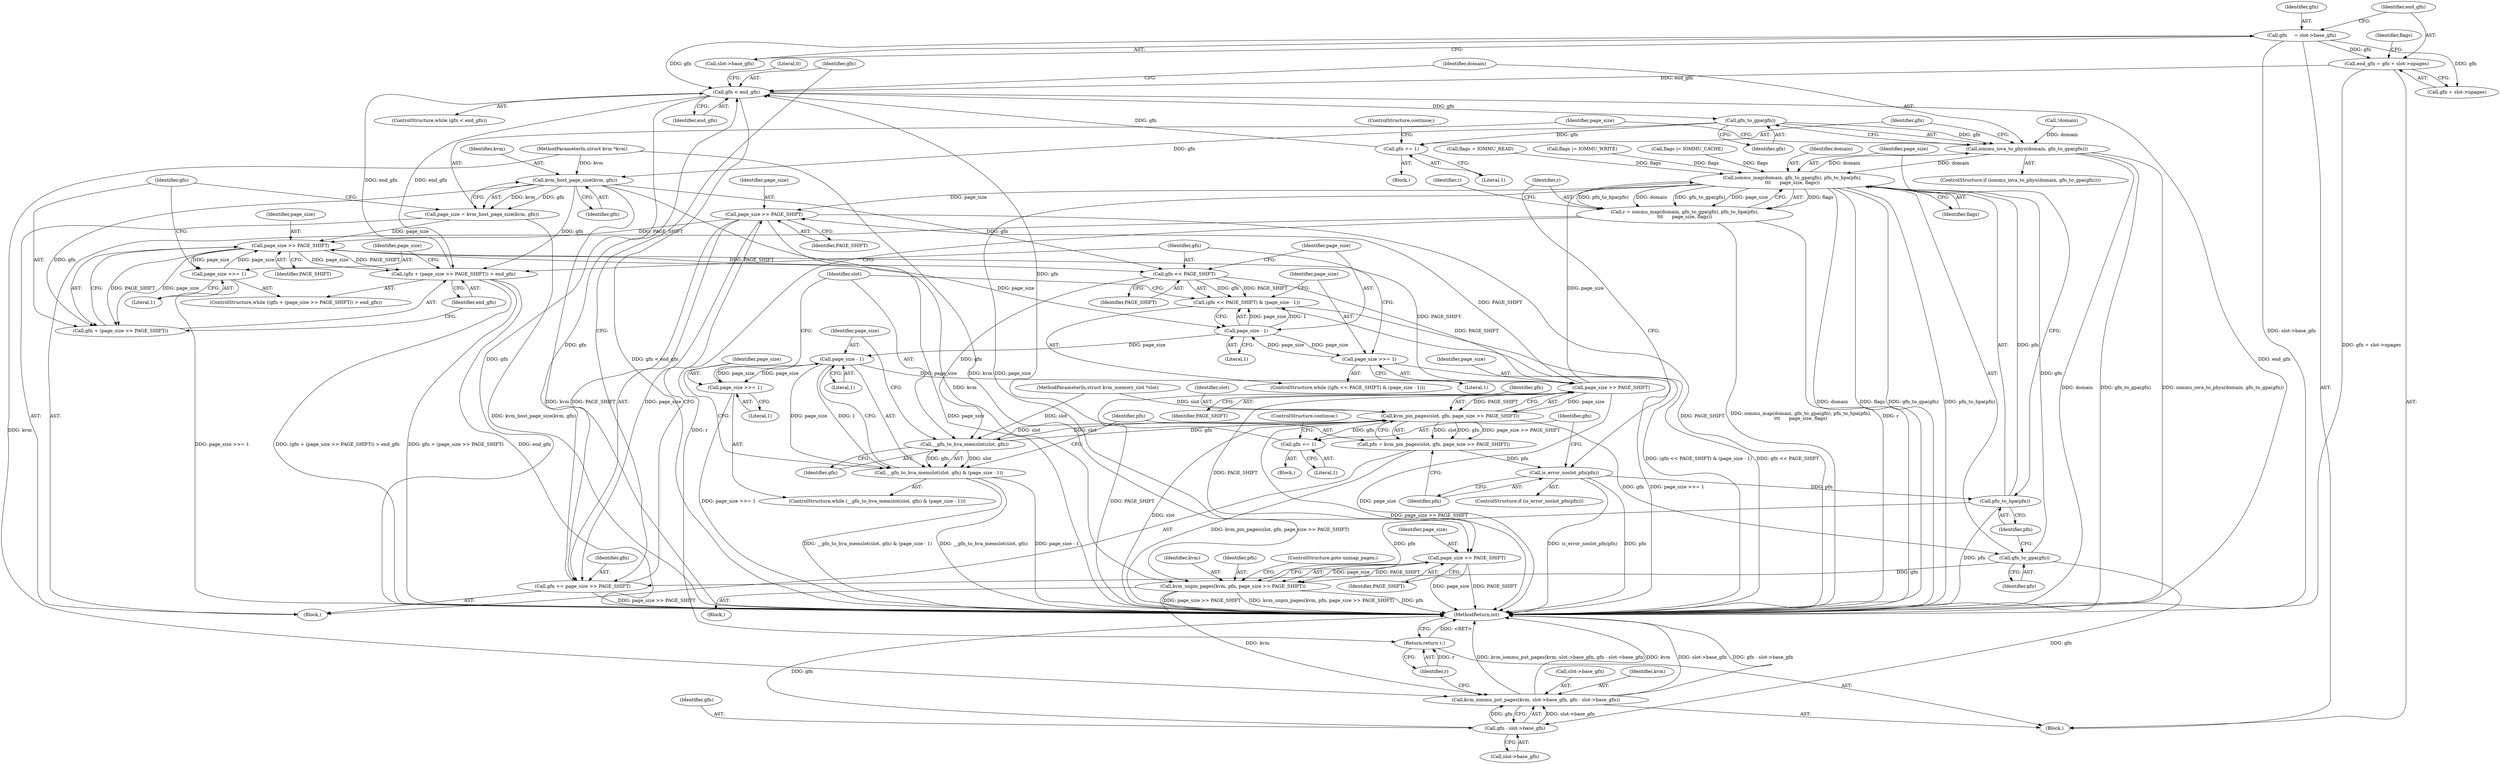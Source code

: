 digraph "0_linux_3d32e4dbe71374a6780eaf51d719d76f9a9bf22f@integer" {
"1000138" [label="(Call,end_gfn = gfn + slot->npages)"];
"1000133" [label="(Call,gfn     = slot->base_gfn)"];
"1000169" [label="(Call,gfn < end_gfn)"];
"1000177" [label="(Call,gfn_to_gpa(gfn))"];
"1000175" [label="(Call,iommu_iova_to_phys(domain, gfn_to_gpa(gfn)))"];
"1000240" [label="(Call,iommu_map(domain, gfn_to_gpa(gfn), pfn_to_hpa(pfn),\n\t\t\t      page_size, flags))"];
"1000238" [label="(Call,r = iommu_map(domain, gfn_to_gpa(gfn), pfn_to_hpa(pfn),\n\t\t\t      page_size, flags))"];
"1000276" [label="(Return,return r;)"];
"1000254" [label="(Call,page_size >> PAGE_SHIFT)"];
"1000251" [label="(Call,kvm_unpin_pages(kvm, pfn, page_size >> PAGE_SHIFT))"];
"1000266" [label="(Call,kvm_iommu_put_pages(kvm, slot->base_gfn, gfn - slot->base_gfn))"];
"1000260" [label="(Call,page_size >> PAGE_SHIFT)"];
"1000193" [label="(Call,page_size >> PAGE_SHIFT)"];
"1000190" [label="(Call,(gfn + (page_size >> PAGE_SHIFT)) > end_gfn)"];
"1000191" [label="(Call,gfn + (page_size >> PAGE_SHIFT))"];
"1000197" [label="(Call,page_size >>= 1)"];
"1000202" [label="(Call,gfn << PAGE_SHIFT)"];
"1000201" [label="(Call,(gfn << PAGE_SHIFT) & (page_size - 1))"];
"1000213" [label="(Call,__gfn_to_hva_memslot(slot, gfn))"];
"1000212" [label="(Call,__gfn_to_hva_memslot(slot, gfn) & (page_size - 1))"];
"1000224" [label="(Call,kvm_pin_pages(slot, gfn, page_size >> PAGE_SHIFT))"];
"1000222" [label="(Call,pfn = kvm_pin_pages(slot, gfn, page_size >> PAGE_SHIFT))"];
"1000231" [label="(Call,is_error_noslot_pfn(pfn))"];
"1000244" [label="(Call,pfn_to_hpa(pfn))"];
"1000234" [label="(Call,gfn += 1)"];
"1000242" [label="(Call,gfn_to_gpa(gfn))"];
"1000258" [label="(Call,gfn += page_size >> PAGE_SHIFT)"];
"1000271" [label="(Call,gfn - slot->base_gfn)"];
"1000227" [label="(Call,page_size >> PAGE_SHIFT)"];
"1000205" [label="(Call,page_size - 1)"];
"1000208" [label="(Call,page_size >>= 1)"];
"1000216" [label="(Call,page_size - 1)"];
"1000219" [label="(Call,page_size >>= 1)"];
"1000180" [label="(Call,gfn += 1)"];
"1000186" [label="(Call,kvm_host_page_size(kvm, gfn))"];
"1000184" [label="(Call,page_size = kvm_host_page_size(kvm, gfn))"];
"1000203" [label="(Identifier,gfn)"];
"1000246" [label="(Identifier,page_size)"];
"1000232" [label="(Identifier,pfn)"];
"1000257" [label="(ControlStructure,goto unmap_pages;)"];
"1000145" [label="(Call,flags = IOMMU_READ)"];
"1000252" [label="(Identifier,kvm)"];
"1000262" [label="(Identifier,PAGE_SHIFT)"];
"1000192" [label="(Identifier,gfn)"];
"1000204" [label="(Identifier,PAGE_SHIFT)"];
"1000213" [label="(Call,__gfn_to_hva_memslot(slot, gfn))"];
"1000194" [label="(Identifier,page_size)"];
"1000243" [label="(Identifier,gfn)"];
"1000215" [label="(Identifier,gfn)"];
"1000129" [label="(Call,!domain)"];
"1000245" [label="(Identifier,pfn)"];
"1000139" [label="(Identifier,end_gfn)"];
"1000170" [label="(Identifier,gfn)"];
"1000195" [label="(Identifier,PAGE_SHIFT)"];
"1000224" [label="(Call,kvm_pin_pages(slot, gfn, page_size >> PAGE_SHIFT))"];
"1000271" [label="(Call,gfn - slot->base_gfn)"];
"1000140" [label="(Call,gfn + slot->npages)"];
"1000276" [label="(Return,return r;)"];
"1000268" [label="(Call,slot->base_gfn)"];
"1000196" [label="(Identifier,end_gfn)"];
"1000183" [label="(ControlStructure,continue;)"];
"1000155" [label="(Call,flags |= IOMMU_WRITE)"];
"1000176" [label="(Identifier,domain)"];
"1000223" [label="(Identifier,pfn)"];
"1000255" [label="(Identifier,page_size)"];
"1000206" [label="(Identifier,page_size)"];
"1000207" [label="(Literal,1)"];
"1000111" [label="(Block,)"];
"1000180" [label="(Call,gfn += 1)"];
"1000225" [label="(Identifier,slot)"];
"1000138" [label="(Call,end_gfn = gfn + slot->npages)"];
"1000277" [label="(Identifier,r)"];
"1000260" [label="(Call,page_size >> PAGE_SHIFT)"];
"1000235" [label="(Identifier,gfn)"];
"1000244" [label="(Call,pfn_to_hpa(pfn))"];
"1000251" [label="(Call,kvm_unpin_pages(kvm, pfn, page_size >> PAGE_SHIFT))"];
"1000237" [label="(ControlStructure,continue;)"];
"1000221" [label="(Literal,1)"];
"1000135" [label="(Call,slot->base_gfn)"];
"1000179" [label="(Block,)"];
"1000199" [label="(Literal,1)"];
"1000273" [label="(Call,slot->base_gfn)"];
"1000230" [label="(ControlStructure,if (is_error_noslot_pfn(pfn)))"];
"1000177" [label="(Call,gfn_to_gpa(gfn))"];
"1000110" [label="(MethodParameterIn,struct kvm_memory_slot *slot)"];
"1000220" [label="(Identifier,page_size)"];
"1000217" [label="(Identifier,page_size)"];
"1000249" [label="(Identifier,r)"];
"1000181" [label="(Identifier,gfn)"];
"1000226" [label="(Identifier,gfn)"];
"1000236" [label="(Literal,1)"];
"1000267" [label="(Identifier,kvm)"];
"1000109" [label="(MethodParameterIn,struct kvm *kvm)"];
"1000174" [label="(ControlStructure,if (iommu_iova_to_phys(domain, gfn_to_gpa(gfn))))"];
"1000218" [label="(Literal,1)"];
"1000239" [label="(Identifier,r)"];
"1000191" [label="(Call,gfn + (page_size >> PAGE_SHIFT))"];
"1000210" [label="(Literal,1)"];
"1000134" [label="(Identifier,gfn)"];
"1000219" [label="(Call,page_size >>= 1)"];
"1000202" [label="(Call,gfn << PAGE_SHIFT)"];
"1000175" [label="(Call,iommu_iova_to_phys(domain, gfn_to_gpa(gfn)))"];
"1000250" [label="(Block,)"];
"1000229" [label="(Identifier,PAGE_SHIFT)"];
"1000222" [label="(Call,pfn = kvm_pin_pages(slot, gfn, page_size >> PAGE_SHIFT))"];
"1000198" [label="(Identifier,page_size)"];
"1000184" [label="(Call,page_size = kvm_host_page_size(kvm, gfn))"];
"1000256" [label="(Identifier,PAGE_SHIFT)"];
"1000231" [label="(Call,is_error_noslot_pfn(pfn))"];
"1000165" [label="(Call,flags |= IOMMU_CACHE)"];
"1000146" [label="(Identifier,flags)"];
"1000208" [label="(Call,page_size >>= 1)"];
"1000254" [label="(Call,page_size >> PAGE_SHIFT)"];
"1000234" [label="(Call,gfn += 1)"];
"1000182" [label="(Literal,1)"];
"1000211" [label="(ControlStructure,while (__gfn_to_hva_memslot(slot, gfn) & (page_size - 1)))"];
"1000209" [label="(Identifier,page_size)"];
"1000259" [label="(Identifier,gfn)"];
"1000238" [label="(Call,r = iommu_map(domain, gfn_to_gpa(gfn), pfn_to_hpa(pfn),\n\t\t\t      page_size, flags))"];
"1000169" [label="(Call,gfn < end_gfn)"];
"1000193" [label="(Call,page_size >> PAGE_SHIFT)"];
"1000186" [label="(Call,kvm_host_page_size(kvm, gfn))"];
"1000197" [label="(Call,page_size >>= 1)"];
"1000264" [label="(Literal,0)"];
"1000178" [label="(Identifier,gfn)"];
"1000190" [label="(Call,(gfn + (page_size >> PAGE_SHIFT)) > end_gfn)"];
"1000205" [label="(Call,page_size - 1)"];
"1000258" [label="(Call,gfn += page_size >> PAGE_SHIFT)"];
"1000278" [label="(MethodReturn,int)"];
"1000216" [label="(Call,page_size - 1)"];
"1000233" [label="(Block,)"];
"1000240" [label="(Call,iommu_map(domain, gfn_to_gpa(gfn), pfn_to_hpa(pfn),\n\t\t\t      page_size, flags))"];
"1000133" [label="(Call,gfn     = slot->base_gfn)"];
"1000185" [label="(Identifier,page_size)"];
"1000172" [label="(Block,)"];
"1000242" [label="(Call,gfn_to_gpa(gfn))"];
"1000189" [label="(ControlStructure,while ((gfn + (page_size >> PAGE_SHIFT)) > end_gfn))"];
"1000201" [label="(Call,(gfn << PAGE_SHIFT) & (page_size - 1))"];
"1000200" [label="(ControlStructure,while ((gfn << PAGE_SHIFT) & (page_size - 1)))"];
"1000241" [label="(Identifier,domain)"];
"1000227" [label="(Call,page_size >> PAGE_SHIFT)"];
"1000228" [label="(Identifier,page_size)"];
"1000212" [label="(Call,__gfn_to_hva_memslot(slot, gfn) & (page_size - 1))"];
"1000253" [label="(Identifier,pfn)"];
"1000168" [label="(ControlStructure,while (gfn < end_gfn))"];
"1000261" [label="(Identifier,page_size)"];
"1000188" [label="(Identifier,gfn)"];
"1000272" [label="(Identifier,gfn)"];
"1000247" [label="(Identifier,flags)"];
"1000266" [label="(Call,kvm_iommu_put_pages(kvm, slot->base_gfn, gfn - slot->base_gfn))"];
"1000214" [label="(Identifier,slot)"];
"1000187" [label="(Identifier,kvm)"];
"1000171" [label="(Identifier,end_gfn)"];
"1000138" -> "1000111"  [label="AST: "];
"1000138" -> "1000140"  [label="CFG: "];
"1000139" -> "1000138"  [label="AST: "];
"1000140" -> "1000138"  [label="AST: "];
"1000146" -> "1000138"  [label="CFG: "];
"1000138" -> "1000278"  [label="DDG: gfn + slot->npages"];
"1000133" -> "1000138"  [label="DDG: gfn"];
"1000138" -> "1000169"  [label="DDG: end_gfn"];
"1000133" -> "1000111"  [label="AST: "];
"1000133" -> "1000135"  [label="CFG: "];
"1000134" -> "1000133"  [label="AST: "];
"1000135" -> "1000133"  [label="AST: "];
"1000139" -> "1000133"  [label="CFG: "];
"1000133" -> "1000278"  [label="DDG: slot->base_gfn"];
"1000133" -> "1000140"  [label="DDG: gfn"];
"1000133" -> "1000169"  [label="DDG: gfn"];
"1000169" -> "1000168"  [label="AST: "];
"1000169" -> "1000171"  [label="CFG: "];
"1000170" -> "1000169"  [label="AST: "];
"1000171" -> "1000169"  [label="AST: "];
"1000176" -> "1000169"  [label="CFG: "];
"1000264" -> "1000169"  [label="CFG: "];
"1000169" -> "1000278"  [label="DDG: gfn < end_gfn"];
"1000169" -> "1000278"  [label="DDG: end_gfn"];
"1000169" -> "1000278"  [label="DDG: gfn"];
"1000258" -> "1000169"  [label="DDG: gfn"];
"1000234" -> "1000169"  [label="DDG: gfn"];
"1000180" -> "1000169"  [label="DDG: gfn"];
"1000190" -> "1000169"  [label="DDG: end_gfn"];
"1000169" -> "1000177"  [label="DDG: gfn"];
"1000169" -> "1000190"  [label="DDG: end_gfn"];
"1000177" -> "1000175"  [label="AST: "];
"1000177" -> "1000178"  [label="CFG: "];
"1000178" -> "1000177"  [label="AST: "];
"1000175" -> "1000177"  [label="CFG: "];
"1000177" -> "1000175"  [label="DDG: gfn"];
"1000177" -> "1000180"  [label="DDG: gfn"];
"1000177" -> "1000186"  [label="DDG: gfn"];
"1000175" -> "1000174"  [label="AST: "];
"1000176" -> "1000175"  [label="AST: "];
"1000181" -> "1000175"  [label="CFG: "];
"1000185" -> "1000175"  [label="CFG: "];
"1000175" -> "1000278"  [label="DDG: domain"];
"1000175" -> "1000278"  [label="DDG: gfn_to_gpa(gfn)"];
"1000175" -> "1000278"  [label="DDG: iommu_iova_to_phys(domain, gfn_to_gpa(gfn))"];
"1000129" -> "1000175"  [label="DDG: domain"];
"1000240" -> "1000175"  [label="DDG: domain"];
"1000175" -> "1000240"  [label="DDG: domain"];
"1000240" -> "1000238"  [label="AST: "];
"1000240" -> "1000247"  [label="CFG: "];
"1000241" -> "1000240"  [label="AST: "];
"1000242" -> "1000240"  [label="AST: "];
"1000244" -> "1000240"  [label="AST: "];
"1000246" -> "1000240"  [label="AST: "];
"1000247" -> "1000240"  [label="AST: "];
"1000238" -> "1000240"  [label="CFG: "];
"1000240" -> "1000278"  [label="DDG: gfn_to_gpa(gfn)"];
"1000240" -> "1000278"  [label="DDG: pfn_to_hpa(pfn)"];
"1000240" -> "1000278"  [label="DDG: domain"];
"1000240" -> "1000278"  [label="DDG: flags"];
"1000240" -> "1000238"  [label="DDG: flags"];
"1000240" -> "1000238"  [label="DDG: pfn_to_hpa(pfn)"];
"1000240" -> "1000238"  [label="DDG: domain"];
"1000240" -> "1000238"  [label="DDG: gfn_to_gpa(gfn)"];
"1000240" -> "1000238"  [label="DDG: page_size"];
"1000242" -> "1000240"  [label="DDG: gfn"];
"1000244" -> "1000240"  [label="DDG: pfn"];
"1000227" -> "1000240"  [label="DDG: page_size"];
"1000165" -> "1000240"  [label="DDG: flags"];
"1000155" -> "1000240"  [label="DDG: flags"];
"1000145" -> "1000240"  [label="DDG: flags"];
"1000240" -> "1000254"  [label="DDG: page_size"];
"1000240" -> "1000260"  [label="DDG: page_size"];
"1000238" -> "1000172"  [label="AST: "];
"1000239" -> "1000238"  [label="AST: "];
"1000249" -> "1000238"  [label="CFG: "];
"1000238" -> "1000278"  [label="DDG: r"];
"1000238" -> "1000278"  [label="DDG: iommu_map(domain, gfn_to_gpa(gfn), pfn_to_hpa(pfn),\n\t\t\t      page_size, flags)"];
"1000238" -> "1000276"  [label="DDG: r"];
"1000276" -> "1000111"  [label="AST: "];
"1000276" -> "1000277"  [label="CFG: "];
"1000277" -> "1000276"  [label="AST: "];
"1000278" -> "1000276"  [label="CFG: "];
"1000276" -> "1000278"  [label="DDG: <RET>"];
"1000277" -> "1000276"  [label="DDG: r"];
"1000254" -> "1000251"  [label="AST: "];
"1000254" -> "1000256"  [label="CFG: "];
"1000255" -> "1000254"  [label="AST: "];
"1000256" -> "1000254"  [label="AST: "];
"1000251" -> "1000254"  [label="CFG: "];
"1000254" -> "1000278"  [label="DDG: page_size"];
"1000254" -> "1000278"  [label="DDG: PAGE_SHIFT"];
"1000254" -> "1000251"  [label="DDG: page_size"];
"1000254" -> "1000251"  [label="DDG: PAGE_SHIFT"];
"1000227" -> "1000254"  [label="DDG: PAGE_SHIFT"];
"1000251" -> "1000250"  [label="AST: "];
"1000252" -> "1000251"  [label="AST: "];
"1000253" -> "1000251"  [label="AST: "];
"1000257" -> "1000251"  [label="CFG: "];
"1000251" -> "1000278"  [label="DDG: kvm_unpin_pages(kvm, pfn, page_size >> PAGE_SHIFT)"];
"1000251" -> "1000278"  [label="DDG: pfn"];
"1000251" -> "1000278"  [label="DDG: page_size >> PAGE_SHIFT"];
"1000186" -> "1000251"  [label="DDG: kvm"];
"1000109" -> "1000251"  [label="DDG: kvm"];
"1000244" -> "1000251"  [label="DDG: pfn"];
"1000251" -> "1000266"  [label="DDG: kvm"];
"1000266" -> "1000111"  [label="AST: "];
"1000266" -> "1000271"  [label="CFG: "];
"1000267" -> "1000266"  [label="AST: "];
"1000268" -> "1000266"  [label="AST: "];
"1000271" -> "1000266"  [label="AST: "];
"1000277" -> "1000266"  [label="CFG: "];
"1000266" -> "1000278"  [label="DDG: kvm_iommu_put_pages(kvm, slot->base_gfn, gfn - slot->base_gfn)"];
"1000266" -> "1000278"  [label="DDG: slot->base_gfn"];
"1000266" -> "1000278"  [label="DDG: kvm"];
"1000266" -> "1000278"  [label="DDG: gfn - slot->base_gfn"];
"1000109" -> "1000266"  [label="DDG: kvm"];
"1000271" -> "1000266"  [label="DDG: slot->base_gfn"];
"1000271" -> "1000266"  [label="DDG: gfn"];
"1000260" -> "1000258"  [label="AST: "];
"1000260" -> "1000262"  [label="CFG: "];
"1000261" -> "1000260"  [label="AST: "];
"1000262" -> "1000260"  [label="AST: "];
"1000258" -> "1000260"  [label="CFG: "];
"1000260" -> "1000278"  [label="DDG: PAGE_SHIFT"];
"1000260" -> "1000278"  [label="DDG: page_size"];
"1000260" -> "1000193"  [label="DDG: PAGE_SHIFT"];
"1000260" -> "1000258"  [label="DDG: page_size"];
"1000260" -> "1000258"  [label="DDG: PAGE_SHIFT"];
"1000227" -> "1000260"  [label="DDG: PAGE_SHIFT"];
"1000193" -> "1000191"  [label="AST: "];
"1000193" -> "1000195"  [label="CFG: "];
"1000194" -> "1000193"  [label="AST: "];
"1000195" -> "1000193"  [label="AST: "];
"1000191" -> "1000193"  [label="CFG: "];
"1000193" -> "1000190"  [label="DDG: page_size"];
"1000193" -> "1000190"  [label="DDG: PAGE_SHIFT"];
"1000193" -> "1000191"  [label="DDG: page_size"];
"1000193" -> "1000191"  [label="DDG: PAGE_SHIFT"];
"1000184" -> "1000193"  [label="DDG: page_size"];
"1000197" -> "1000193"  [label="DDG: page_size"];
"1000227" -> "1000193"  [label="DDG: PAGE_SHIFT"];
"1000193" -> "1000197"  [label="DDG: page_size"];
"1000193" -> "1000202"  [label="DDG: PAGE_SHIFT"];
"1000193" -> "1000205"  [label="DDG: page_size"];
"1000190" -> "1000189"  [label="AST: "];
"1000190" -> "1000196"  [label="CFG: "];
"1000191" -> "1000190"  [label="AST: "];
"1000196" -> "1000190"  [label="AST: "];
"1000198" -> "1000190"  [label="CFG: "];
"1000203" -> "1000190"  [label="CFG: "];
"1000190" -> "1000278"  [label="DDG: (gfn + (page_size >> PAGE_SHIFT)) > end_gfn"];
"1000190" -> "1000278"  [label="DDG: gfn + (page_size >> PAGE_SHIFT)"];
"1000190" -> "1000278"  [label="DDG: end_gfn"];
"1000186" -> "1000190"  [label="DDG: gfn"];
"1000192" -> "1000191"  [label="AST: "];
"1000196" -> "1000191"  [label="CFG: "];
"1000186" -> "1000191"  [label="DDG: gfn"];
"1000197" -> "1000189"  [label="AST: "];
"1000197" -> "1000199"  [label="CFG: "];
"1000198" -> "1000197"  [label="AST: "];
"1000199" -> "1000197"  [label="AST: "];
"1000192" -> "1000197"  [label="CFG: "];
"1000197" -> "1000278"  [label="DDG: page_size >>= 1"];
"1000202" -> "1000201"  [label="AST: "];
"1000202" -> "1000204"  [label="CFG: "];
"1000203" -> "1000202"  [label="AST: "];
"1000204" -> "1000202"  [label="AST: "];
"1000206" -> "1000202"  [label="CFG: "];
"1000202" -> "1000201"  [label="DDG: gfn"];
"1000202" -> "1000201"  [label="DDG: PAGE_SHIFT"];
"1000186" -> "1000202"  [label="DDG: gfn"];
"1000202" -> "1000213"  [label="DDG: gfn"];
"1000202" -> "1000227"  [label="DDG: PAGE_SHIFT"];
"1000201" -> "1000200"  [label="AST: "];
"1000201" -> "1000205"  [label="CFG: "];
"1000205" -> "1000201"  [label="AST: "];
"1000209" -> "1000201"  [label="CFG: "];
"1000214" -> "1000201"  [label="CFG: "];
"1000201" -> "1000278"  [label="DDG: (gfn << PAGE_SHIFT) & (page_size - 1)"];
"1000201" -> "1000278"  [label="DDG: gfn << PAGE_SHIFT"];
"1000205" -> "1000201"  [label="DDG: page_size"];
"1000205" -> "1000201"  [label="DDG: 1"];
"1000213" -> "1000212"  [label="AST: "];
"1000213" -> "1000215"  [label="CFG: "];
"1000214" -> "1000213"  [label="AST: "];
"1000215" -> "1000213"  [label="AST: "];
"1000217" -> "1000213"  [label="CFG: "];
"1000213" -> "1000212"  [label="DDG: slot"];
"1000213" -> "1000212"  [label="DDG: gfn"];
"1000224" -> "1000213"  [label="DDG: slot"];
"1000110" -> "1000213"  [label="DDG: slot"];
"1000213" -> "1000224"  [label="DDG: slot"];
"1000213" -> "1000224"  [label="DDG: gfn"];
"1000212" -> "1000211"  [label="AST: "];
"1000212" -> "1000216"  [label="CFG: "];
"1000216" -> "1000212"  [label="AST: "];
"1000220" -> "1000212"  [label="CFG: "];
"1000223" -> "1000212"  [label="CFG: "];
"1000212" -> "1000278"  [label="DDG: page_size - 1"];
"1000212" -> "1000278"  [label="DDG: __gfn_to_hva_memslot(slot, gfn) & (page_size - 1)"];
"1000212" -> "1000278"  [label="DDG: __gfn_to_hva_memslot(slot, gfn)"];
"1000216" -> "1000212"  [label="DDG: page_size"];
"1000216" -> "1000212"  [label="DDG: 1"];
"1000224" -> "1000222"  [label="AST: "];
"1000224" -> "1000227"  [label="CFG: "];
"1000225" -> "1000224"  [label="AST: "];
"1000226" -> "1000224"  [label="AST: "];
"1000227" -> "1000224"  [label="AST: "];
"1000222" -> "1000224"  [label="CFG: "];
"1000224" -> "1000278"  [label="DDG: slot"];
"1000224" -> "1000278"  [label="DDG: page_size >> PAGE_SHIFT"];
"1000224" -> "1000222"  [label="DDG: slot"];
"1000224" -> "1000222"  [label="DDG: gfn"];
"1000224" -> "1000222"  [label="DDG: page_size >> PAGE_SHIFT"];
"1000110" -> "1000224"  [label="DDG: slot"];
"1000227" -> "1000224"  [label="DDG: page_size"];
"1000227" -> "1000224"  [label="DDG: PAGE_SHIFT"];
"1000224" -> "1000234"  [label="DDG: gfn"];
"1000224" -> "1000242"  [label="DDG: gfn"];
"1000222" -> "1000172"  [label="AST: "];
"1000223" -> "1000222"  [label="AST: "];
"1000232" -> "1000222"  [label="CFG: "];
"1000222" -> "1000278"  [label="DDG: kvm_pin_pages(slot, gfn, page_size >> PAGE_SHIFT)"];
"1000222" -> "1000231"  [label="DDG: pfn"];
"1000231" -> "1000230"  [label="AST: "];
"1000231" -> "1000232"  [label="CFG: "];
"1000232" -> "1000231"  [label="AST: "];
"1000235" -> "1000231"  [label="CFG: "];
"1000239" -> "1000231"  [label="CFG: "];
"1000231" -> "1000278"  [label="DDG: is_error_noslot_pfn(pfn)"];
"1000231" -> "1000278"  [label="DDG: pfn"];
"1000231" -> "1000244"  [label="DDG: pfn"];
"1000244" -> "1000245"  [label="CFG: "];
"1000245" -> "1000244"  [label="AST: "];
"1000246" -> "1000244"  [label="CFG: "];
"1000244" -> "1000278"  [label="DDG: pfn"];
"1000234" -> "1000233"  [label="AST: "];
"1000234" -> "1000236"  [label="CFG: "];
"1000235" -> "1000234"  [label="AST: "];
"1000236" -> "1000234"  [label="AST: "];
"1000237" -> "1000234"  [label="CFG: "];
"1000242" -> "1000243"  [label="CFG: "];
"1000243" -> "1000242"  [label="AST: "];
"1000245" -> "1000242"  [label="CFG: "];
"1000242" -> "1000258"  [label="DDG: gfn"];
"1000242" -> "1000271"  [label="DDG: gfn"];
"1000258" -> "1000172"  [label="AST: "];
"1000259" -> "1000258"  [label="AST: "];
"1000170" -> "1000258"  [label="CFG: "];
"1000258" -> "1000278"  [label="DDG: page_size >> PAGE_SHIFT"];
"1000271" -> "1000273"  [label="CFG: "];
"1000272" -> "1000271"  [label="AST: "];
"1000273" -> "1000271"  [label="AST: "];
"1000271" -> "1000278"  [label="DDG: gfn"];
"1000227" -> "1000229"  [label="CFG: "];
"1000228" -> "1000227"  [label="AST: "];
"1000229" -> "1000227"  [label="AST: "];
"1000227" -> "1000278"  [label="DDG: page_size"];
"1000227" -> "1000278"  [label="DDG: PAGE_SHIFT"];
"1000216" -> "1000227"  [label="DDG: page_size"];
"1000205" -> "1000207"  [label="CFG: "];
"1000206" -> "1000205"  [label="AST: "];
"1000207" -> "1000205"  [label="AST: "];
"1000208" -> "1000205"  [label="DDG: page_size"];
"1000205" -> "1000208"  [label="DDG: page_size"];
"1000205" -> "1000216"  [label="DDG: page_size"];
"1000208" -> "1000200"  [label="AST: "];
"1000208" -> "1000210"  [label="CFG: "];
"1000209" -> "1000208"  [label="AST: "];
"1000210" -> "1000208"  [label="AST: "];
"1000203" -> "1000208"  [label="CFG: "];
"1000208" -> "1000278"  [label="DDG: page_size >>= 1"];
"1000216" -> "1000218"  [label="CFG: "];
"1000217" -> "1000216"  [label="AST: "];
"1000218" -> "1000216"  [label="AST: "];
"1000219" -> "1000216"  [label="DDG: page_size"];
"1000216" -> "1000219"  [label="DDG: page_size"];
"1000219" -> "1000211"  [label="AST: "];
"1000219" -> "1000221"  [label="CFG: "];
"1000220" -> "1000219"  [label="AST: "];
"1000221" -> "1000219"  [label="AST: "];
"1000214" -> "1000219"  [label="CFG: "];
"1000219" -> "1000278"  [label="DDG: page_size >>= 1"];
"1000180" -> "1000179"  [label="AST: "];
"1000180" -> "1000182"  [label="CFG: "];
"1000181" -> "1000180"  [label="AST: "];
"1000182" -> "1000180"  [label="AST: "];
"1000183" -> "1000180"  [label="CFG: "];
"1000186" -> "1000184"  [label="AST: "];
"1000186" -> "1000188"  [label="CFG: "];
"1000187" -> "1000186"  [label="AST: "];
"1000188" -> "1000186"  [label="AST: "];
"1000184" -> "1000186"  [label="CFG: "];
"1000186" -> "1000278"  [label="DDG: kvm"];
"1000186" -> "1000184"  [label="DDG: kvm"];
"1000186" -> "1000184"  [label="DDG: gfn"];
"1000109" -> "1000186"  [label="DDG: kvm"];
"1000184" -> "1000172"  [label="AST: "];
"1000185" -> "1000184"  [label="AST: "];
"1000192" -> "1000184"  [label="CFG: "];
"1000184" -> "1000278"  [label="DDG: kvm_host_page_size(kvm, gfn)"];
}
